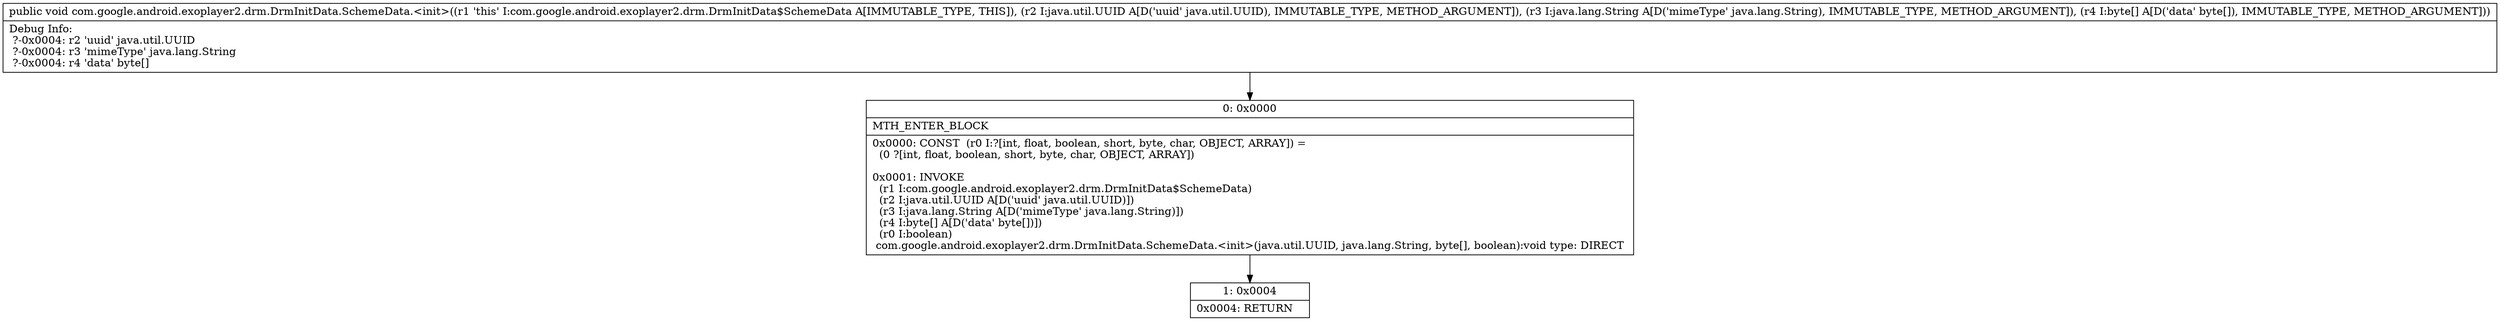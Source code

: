 digraph "CFG forcom.google.android.exoplayer2.drm.DrmInitData.SchemeData.\<init\>(Ljava\/util\/UUID;Ljava\/lang\/String;[B)V" {
Node_0 [shape=record,label="{0\:\ 0x0000|MTH_ENTER_BLOCK\l|0x0000: CONST  (r0 I:?[int, float, boolean, short, byte, char, OBJECT, ARRAY]) = \l  (0 ?[int, float, boolean, short, byte, char, OBJECT, ARRAY])\l \l0x0001: INVOKE  \l  (r1 I:com.google.android.exoplayer2.drm.DrmInitData$SchemeData)\l  (r2 I:java.util.UUID A[D('uuid' java.util.UUID)])\l  (r3 I:java.lang.String A[D('mimeType' java.lang.String)])\l  (r4 I:byte[] A[D('data' byte[])])\l  (r0 I:boolean)\l com.google.android.exoplayer2.drm.DrmInitData.SchemeData.\<init\>(java.util.UUID, java.lang.String, byte[], boolean):void type: DIRECT \l}"];
Node_1 [shape=record,label="{1\:\ 0x0004|0x0004: RETURN   \l}"];
MethodNode[shape=record,label="{public void com.google.android.exoplayer2.drm.DrmInitData.SchemeData.\<init\>((r1 'this' I:com.google.android.exoplayer2.drm.DrmInitData$SchemeData A[IMMUTABLE_TYPE, THIS]), (r2 I:java.util.UUID A[D('uuid' java.util.UUID), IMMUTABLE_TYPE, METHOD_ARGUMENT]), (r3 I:java.lang.String A[D('mimeType' java.lang.String), IMMUTABLE_TYPE, METHOD_ARGUMENT]), (r4 I:byte[] A[D('data' byte[]), IMMUTABLE_TYPE, METHOD_ARGUMENT]))  | Debug Info:\l  ?\-0x0004: r2 'uuid' java.util.UUID\l  ?\-0x0004: r3 'mimeType' java.lang.String\l  ?\-0x0004: r4 'data' byte[]\l}"];
MethodNode -> Node_0;
Node_0 -> Node_1;
}

